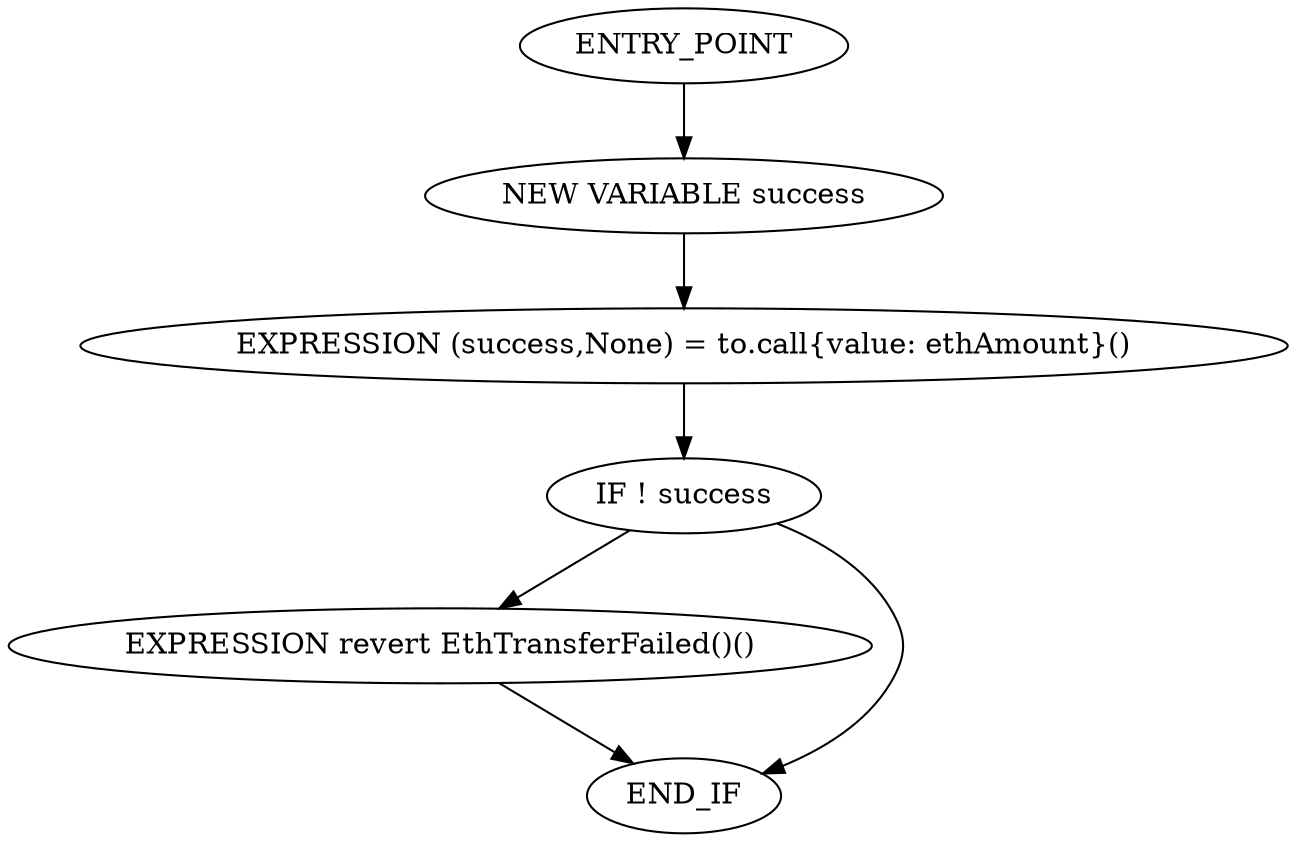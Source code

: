 digraph{
0[label="ENTRY_POINT"];
0->1;
1[label="NEW VARIABLE success"];
1->2;
2[label="EXPRESSION (success,None) = to.call{value: ethAmount}()"];
2->3;
3[label="IF ! success"];
3->4;
3->5;
4[label="EXPRESSION revert EthTransferFailed()()"];
4->5;
5[label="END_IF"];
}
